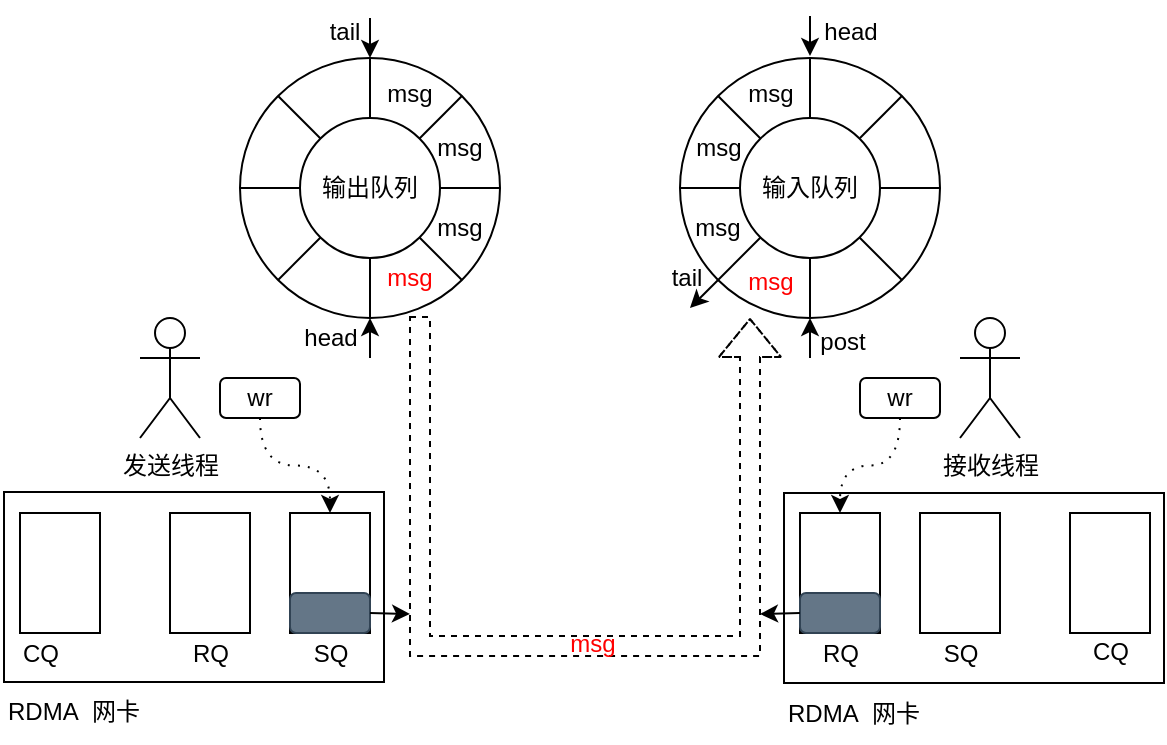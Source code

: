 <mxfile version="26.0.16">
  <diagram name="第 1 页" id="YeQzA3VN7lqJCAd1dvJA">
    <mxGraphModel dx="826" dy="599" grid="1" gridSize="10" guides="1" tooltips="1" connect="1" arrows="1" fold="1" page="1" pageScale="1" pageWidth="827" pageHeight="1169" math="0" shadow="0">
      <root>
        <mxCell id="0" />
        <mxCell id="1" parent="0" />
        <mxCell id="f0N6z-LW5dwgBqCQh4tM-8" value="" style="rounded=0;whiteSpace=wrap;html=1;" vertex="1" parent="1">
          <mxGeometry x="82" y="497" width="190" height="95" as="geometry" />
        </mxCell>
        <mxCell id="f0N6z-LW5dwgBqCQh4tM-9" value="" style="rounded=0;whiteSpace=wrap;html=1;" vertex="1" parent="1">
          <mxGeometry x="472" y="497.5" width="190" height="95" as="geometry" />
        </mxCell>
        <mxCell id="zhyjI7YGJZxHxWYPxkIr-2" value="" style="ellipse;whiteSpace=wrap;html=1;aspect=fixed;" parent="1" vertex="1">
          <mxGeometry x="200" y="280" width="130" height="130" as="geometry" />
        </mxCell>
        <mxCell id="zhyjI7YGJZxHxWYPxkIr-1" value="输出队列" style="ellipse;whiteSpace=wrap;html=1;aspect=fixed;" parent="1" vertex="1">
          <mxGeometry x="230" y="310" width="70" height="70" as="geometry" />
        </mxCell>
        <mxCell id="zhyjI7YGJZxHxWYPxkIr-3" value="" style="ellipse;whiteSpace=wrap;html=1;aspect=fixed;" parent="1" vertex="1">
          <mxGeometry x="420" y="280" width="130" height="130" as="geometry" />
        </mxCell>
        <mxCell id="zhyjI7YGJZxHxWYPxkIr-4" value="输入队列" style="ellipse;whiteSpace=wrap;html=1;aspect=fixed;" parent="1" vertex="1">
          <mxGeometry x="450" y="310" width="70" height="70" as="geometry" />
        </mxCell>
        <mxCell id="zhyjI7YGJZxHxWYPxkIr-5" value="" style="endArrow=none;html=1;rounded=0;exitX=0.5;exitY=1;exitDx=0;exitDy=0;entryX=0.5;entryY=1;entryDx=0;entryDy=0;" parent="1" source="zhyjI7YGJZxHxWYPxkIr-2" target="zhyjI7YGJZxHxWYPxkIr-1" edge="1">
          <mxGeometry width="50" height="50" relative="1" as="geometry">
            <mxPoint x="220" y="390" as="sourcePoint" />
            <mxPoint x="270" y="340" as="targetPoint" />
          </mxGeometry>
        </mxCell>
        <mxCell id="zhyjI7YGJZxHxWYPxkIr-6" value="" style="endArrow=none;html=1;rounded=0;entryX=1;entryY=1;entryDx=0;entryDy=0;exitX=1;exitY=1;exitDx=0;exitDy=0;" parent="1" source="zhyjI7YGJZxHxWYPxkIr-1" target="zhyjI7YGJZxHxWYPxkIr-2" edge="1">
          <mxGeometry width="50" height="50" relative="1" as="geometry">
            <mxPoint x="280" y="520" as="sourcePoint" />
            <mxPoint x="330" y="470" as="targetPoint" />
          </mxGeometry>
        </mxCell>
        <mxCell id="zhyjI7YGJZxHxWYPxkIr-7" value="" style="rounded=0;whiteSpace=wrap;html=1;" parent="1" vertex="1">
          <mxGeometry x="165" y="507.5" width="40" height="60" as="geometry" />
        </mxCell>
        <mxCell id="zhyjI7YGJZxHxWYPxkIr-8" value="" style="rounded=0;whiteSpace=wrap;html=1;" parent="1" vertex="1">
          <mxGeometry x="225" y="507.5" width="40" height="60" as="geometry" />
        </mxCell>
        <mxCell id="zhyjI7YGJZxHxWYPxkIr-11" value="" style="rounded=0;whiteSpace=wrap;html=1;" parent="1" vertex="1">
          <mxGeometry x="480" y="507.5" width="40" height="60" as="geometry" />
        </mxCell>
        <mxCell id="zhyjI7YGJZxHxWYPxkIr-12" value="" style="rounded=0;whiteSpace=wrap;html=1;" parent="1" vertex="1">
          <mxGeometry x="540" y="507.5" width="40" height="60" as="geometry" />
        </mxCell>
        <mxCell id="zhyjI7YGJZxHxWYPxkIr-13" value="SQ" style="text;html=1;align=center;verticalAlign=middle;resizable=0;points=[];autosize=1;strokeColor=none;fillColor=none;" parent="1" vertex="1">
          <mxGeometry x="225" y="562.5" width="40" height="30" as="geometry" />
        </mxCell>
        <mxCell id="zhyjI7YGJZxHxWYPxkIr-14" value="RQ" style="text;html=1;align=center;verticalAlign=middle;resizable=0;points=[];autosize=1;strokeColor=none;fillColor=none;" parent="1" vertex="1">
          <mxGeometry x="165" y="562.5" width="40" height="30" as="geometry" />
        </mxCell>
        <mxCell id="zhyjI7YGJZxHxWYPxkIr-15" value="SQ" style="text;html=1;align=center;verticalAlign=middle;resizable=0;points=[];autosize=1;strokeColor=none;fillColor=none;" parent="1" vertex="1">
          <mxGeometry x="540" y="562.5" width="40" height="30" as="geometry" />
        </mxCell>
        <mxCell id="zhyjI7YGJZxHxWYPxkIr-16" value="RQ" style="text;html=1;align=center;verticalAlign=middle;resizable=0;points=[];autosize=1;strokeColor=none;fillColor=none;" parent="1" vertex="1">
          <mxGeometry x="480" y="562.5" width="40" height="30" as="geometry" />
        </mxCell>
        <mxCell id="zhyjI7YGJZxHxWYPxkIr-18" value="" style="endArrow=none;html=1;rounded=0;exitX=1;exitY=0.5;exitDx=0;exitDy=0;entryX=1;entryY=0.5;entryDx=0;entryDy=0;" parent="1" source="zhyjI7YGJZxHxWYPxkIr-2" target="zhyjI7YGJZxHxWYPxkIr-1" edge="1">
          <mxGeometry width="50" height="50" relative="1" as="geometry">
            <mxPoint x="390" y="470" as="sourcePoint" />
            <mxPoint x="440" y="420" as="targetPoint" />
          </mxGeometry>
        </mxCell>
        <mxCell id="zhyjI7YGJZxHxWYPxkIr-19" value="" style="endArrow=none;html=1;rounded=0;entryX=0.5;entryY=1;entryDx=0;entryDy=0;exitX=0.5;exitY=1;exitDx=0;exitDy=0;" parent="1" source="zhyjI7YGJZxHxWYPxkIr-4" target="zhyjI7YGJZxHxWYPxkIr-3" edge="1">
          <mxGeometry width="50" height="50" relative="1" as="geometry">
            <mxPoint x="360" y="510" as="sourcePoint" />
            <mxPoint x="410" y="460" as="targetPoint" />
          </mxGeometry>
        </mxCell>
        <mxCell id="zhyjI7YGJZxHxWYPxkIr-20" value="" style="endArrow=none;html=1;rounded=0;entryX=1;entryY=1;entryDx=0;entryDy=0;exitX=1;exitY=1;exitDx=0;exitDy=0;" parent="1" source="zhyjI7YGJZxHxWYPxkIr-3" target="zhyjI7YGJZxHxWYPxkIr-4" edge="1">
          <mxGeometry width="50" height="50" relative="1" as="geometry">
            <mxPoint x="530" y="480" as="sourcePoint" />
            <mxPoint x="580" y="430" as="targetPoint" />
          </mxGeometry>
        </mxCell>
        <mxCell id="zhyjI7YGJZxHxWYPxkIr-22" value="" style="endArrow=none;html=1;rounded=0;entryX=1;entryY=0.5;entryDx=0;entryDy=0;exitX=1;exitY=0.5;exitDx=0;exitDy=0;" parent="1" source="zhyjI7YGJZxHxWYPxkIr-4" target="zhyjI7YGJZxHxWYPxkIr-3" edge="1">
          <mxGeometry width="50" height="50" relative="1" as="geometry">
            <mxPoint x="560" y="470" as="sourcePoint" />
            <mxPoint x="610" y="420" as="targetPoint" />
          </mxGeometry>
        </mxCell>
        <mxCell id="zhyjI7YGJZxHxWYPxkIr-23" value="" style="rounded=1;whiteSpace=wrap;html=1;fillColor=#647687;fontColor=#ffffff;strokeColor=#314354;" parent="1" vertex="1">
          <mxGeometry x="225" y="547.5" width="40" height="20" as="geometry" />
        </mxCell>
        <mxCell id="zhyjI7YGJZxHxWYPxkIr-24" value="" style="rounded=1;whiteSpace=wrap;html=1;fillColor=#647687;fontColor=#ffffff;strokeColor=#314354;" parent="1" vertex="1">
          <mxGeometry x="480" y="547.5" width="40" height="20" as="geometry" />
        </mxCell>
        <mxCell id="zhyjI7YGJZxHxWYPxkIr-25" value="" style="endArrow=none;html=1;rounded=0;exitX=1;exitY=0;exitDx=0;exitDy=0;entryX=1;entryY=0;entryDx=0;entryDy=0;" parent="1" source="zhyjI7YGJZxHxWYPxkIr-1" target="zhyjI7YGJZxHxWYPxkIr-2" edge="1">
          <mxGeometry width="50" height="50" relative="1" as="geometry">
            <mxPoint x="380" y="420" as="sourcePoint" />
            <mxPoint x="430" y="370" as="targetPoint" />
          </mxGeometry>
        </mxCell>
        <mxCell id="zhyjI7YGJZxHxWYPxkIr-26" value="" style="endArrow=none;html=1;rounded=0;entryX=0;entryY=1;entryDx=0;entryDy=0;exitX=0;exitY=1;exitDx=0;exitDy=0;" parent="1" source="zhyjI7YGJZxHxWYPxkIr-1" target="zhyjI7YGJZxHxWYPxkIr-2" edge="1">
          <mxGeometry width="50" height="50" relative="1" as="geometry">
            <mxPoint x="110" y="520" as="sourcePoint" />
            <mxPoint x="160" y="470" as="targetPoint" />
          </mxGeometry>
        </mxCell>
        <mxCell id="zhyjI7YGJZxHxWYPxkIr-27" value="" style="endArrow=none;html=1;rounded=0;entryX=0;entryY=0.5;entryDx=0;entryDy=0;exitX=0;exitY=0.5;exitDx=0;exitDy=0;" parent="1" source="zhyjI7YGJZxHxWYPxkIr-1" target="zhyjI7YGJZxHxWYPxkIr-2" edge="1">
          <mxGeometry width="50" height="50" relative="1" as="geometry">
            <mxPoint x="90" y="430" as="sourcePoint" />
            <mxPoint x="140" y="380" as="targetPoint" />
          </mxGeometry>
        </mxCell>
        <mxCell id="zhyjI7YGJZxHxWYPxkIr-28" value="" style="endArrow=none;html=1;rounded=0;entryX=0;entryY=0;entryDx=0;entryDy=0;exitX=0;exitY=0;exitDx=0;exitDy=0;" parent="1" source="zhyjI7YGJZxHxWYPxkIr-1" target="zhyjI7YGJZxHxWYPxkIr-2" edge="1">
          <mxGeometry width="50" height="50" relative="1" as="geometry">
            <mxPoint x="110" y="370" as="sourcePoint" />
            <mxPoint x="160" y="320" as="targetPoint" />
          </mxGeometry>
        </mxCell>
        <mxCell id="zhyjI7YGJZxHxWYPxkIr-29" value="" style="endArrow=none;html=1;rounded=0;entryX=0.5;entryY=0;entryDx=0;entryDy=0;exitX=0.5;exitY=0;exitDx=0;exitDy=0;" parent="1" source="zhyjI7YGJZxHxWYPxkIr-1" target="zhyjI7YGJZxHxWYPxkIr-2" edge="1">
          <mxGeometry width="50" height="50" relative="1" as="geometry">
            <mxPoint x="150" y="320" as="sourcePoint" />
            <mxPoint x="200" y="270" as="targetPoint" />
          </mxGeometry>
        </mxCell>
        <mxCell id="zhyjI7YGJZxHxWYPxkIr-30" value="" style="endArrow=none;html=1;rounded=0;entryX=0;entryY=1;entryDx=0;entryDy=0;exitX=0;exitY=1;exitDx=0;exitDy=0;" parent="1" source="zhyjI7YGJZxHxWYPxkIr-4" target="zhyjI7YGJZxHxWYPxkIr-3" edge="1">
          <mxGeometry width="50" height="50" relative="1" as="geometry">
            <mxPoint x="280" y="490" as="sourcePoint" />
            <mxPoint x="330" y="440" as="targetPoint" />
          </mxGeometry>
        </mxCell>
        <mxCell id="zhyjI7YGJZxHxWYPxkIr-31" value="" style="endArrow=none;html=1;rounded=0;entryX=0;entryY=0.5;entryDx=0;entryDy=0;exitX=0;exitY=0.5;exitDx=0;exitDy=0;" parent="1" source="zhyjI7YGJZxHxWYPxkIr-3" target="zhyjI7YGJZxHxWYPxkIr-4" edge="1">
          <mxGeometry width="50" height="50" relative="1" as="geometry">
            <mxPoint x="340" y="460" as="sourcePoint" />
            <mxPoint x="390" y="410" as="targetPoint" />
          </mxGeometry>
        </mxCell>
        <mxCell id="zhyjI7YGJZxHxWYPxkIr-32" value="" style="endArrow=none;html=1;rounded=0;entryX=0;entryY=0;entryDx=0;entryDy=0;exitX=0;exitY=0;exitDx=0;exitDy=0;" parent="1" source="zhyjI7YGJZxHxWYPxkIr-4" target="zhyjI7YGJZxHxWYPxkIr-3" edge="1">
          <mxGeometry width="50" height="50" relative="1" as="geometry">
            <mxPoint x="320" y="450" as="sourcePoint" />
            <mxPoint x="370" y="400" as="targetPoint" />
          </mxGeometry>
        </mxCell>
        <mxCell id="zhyjI7YGJZxHxWYPxkIr-33" value="" style="endArrow=none;html=1;rounded=0;entryX=0.5;entryY=0;entryDx=0;entryDy=0;exitX=0.5;exitY=0;exitDx=0;exitDy=0;" parent="1" source="zhyjI7YGJZxHxWYPxkIr-4" target="zhyjI7YGJZxHxWYPxkIr-3" edge="1">
          <mxGeometry width="50" height="50" relative="1" as="geometry">
            <mxPoint x="320" y="450" as="sourcePoint" />
            <mxPoint x="370" y="400" as="targetPoint" />
          </mxGeometry>
        </mxCell>
        <mxCell id="zhyjI7YGJZxHxWYPxkIr-34" value="" style="endArrow=none;html=1;rounded=0;entryX=1;entryY=0;entryDx=0;entryDy=0;" parent="1" target="zhyjI7YGJZxHxWYPxkIr-3" edge="1">
          <mxGeometry width="50" height="50" relative="1" as="geometry">
            <mxPoint x="510" y="320" as="sourcePoint" />
            <mxPoint x="390" y="450" as="targetPoint" />
          </mxGeometry>
        </mxCell>
        <mxCell id="zhyjI7YGJZxHxWYPxkIr-35" value="发送线程" style="shape=umlActor;verticalLabelPosition=bottom;verticalAlign=top;html=1;outlineConnect=0;" parent="1" vertex="1">
          <mxGeometry x="150" y="410" width="30" height="60" as="geometry" />
        </mxCell>
        <mxCell id="zhyjI7YGJZxHxWYPxkIr-36" value="接收线程" style="shape=umlActor;verticalLabelPosition=bottom;verticalAlign=top;html=1;outlineConnect=0;" parent="1" vertex="1">
          <mxGeometry x="560" y="410" width="30" height="60" as="geometry" />
        </mxCell>
        <mxCell id="f0N6z-LW5dwgBqCQh4tM-1" value="" style="rounded=0;whiteSpace=wrap;html=1;" vertex="1" parent="1">
          <mxGeometry x="90" y="507.5" width="40" height="60" as="geometry" />
        </mxCell>
        <mxCell id="f0N6z-LW5dwgBqCQh4tM-2" value="" style="rounded=0;whiteSpace=wrap;html=1;" vertex="1" parent="1">
          <mxGeometry x="615" y="507.5" width="40" height="60" as="geometry" />
        </mxCell>
        <mxCell id="f0N6z-LW5dwgBqCQh4tM-5" value="wr" style="rounded=1;whiteSpace=wrap;html=1;" vertex="1" parent="1">
          <mxGeometry x="190" y="440" width="40" height="20" as="geometry" />
        </mxCell>
        <mxCell id="f0N6z-LW5dwgBqCQh4tM-6" value="CQ" style="text;html=1;align=center;verticalAlign=middle;resizable=0;points=[];autosize=1;strokeColor=none;fillColor=none;" vertex="1" parent="1">
          <mxGeometry x="80" y="562.5" width="40" height="30" as="geometry" />
        </mxCell>
        <mxCell id="f0N6z-LW5dwgBqCQh4tM-7" value="CQ" style="text;html=1;align=center;verticalAlign=middle;resizable=0;points=[];autosize=1;strokeColor=none;fillColor=none;" vertex="1" parent="1">
          <mxGeometry x="615" y="562" width="40" height="30" as="geometry" />
        </mxCell>
        <mxCell id="f0N6z-LW5dwgBqCQh4tM-10" value="RDMA&amp;nbsp; 网卡" style="text;html=1;align=center;verticalAlign=middle;whiteSpace=wrap;rounded=0;" vertex="1" parent="1">
          <mxGeometry x="82" y="592" width="70" height="30" as="geometry" />
        </mxCell>
        <mxCell id="f0N6z-LW5dwgBqCQh4tM-12" value="RDMA&amp;nbsp; 网卡" style="text;html=1;align=center;verticalAlign=middle;whiteSpace=wrap;rounded=0;" vertex="1" parent="1">
          <mxGeometry x="472" y="592.5" width="70" height="30" as="geometry" />
        </mxCell>
        <mxCell id="f0N6z-LW5dwgBqCQh4tM-16" value="wr" style="rounded=1;whiteSpace=wrap;html=1;" vertex="1" parent="1">
          <mxGeometry x="510" y="440" width="40" height="20" as="geometry" />
        </mxCell>
        <mxCell id="f0N6z-LW5dwgBqCQh4tM-19" value="" style="endArrow=classic;html=1;rounded=0;entryX=0.5;entryY=0;entryDx=0;entryDy=0;" edge="1" parent="1" target="zhyjI7YGJZxHxWYPxkIr-2">
          <mxGeometry width="50" height="50" relative="1" as="geometry">
            <mxPoint x="265" y="260" as="sourcePoint" />
            <mxPoint x="265" y="250" as="targetPoint" />
          </mxGeometry>
        </mxCell>
        <mxCell id="f0N6z-LW5dwgBqCQh4tM-20" value="tail" style="text;html=1;align=center;verticalAlign=middle;resizable=0;points=[];autosize=1;strokeColor=none;fillColor=none;" vertex="1" parent="1">
          <mxGeometry x="232" y="252" width="40" height="30" as="geometry" />
        </mxCell>
        <mxCell id="f0N6z-LW5dwgBqCQh4tM-21" value="" style="endArrow=classic;html=1;rounded=0;" edge="1" parent="1">
          <mxGeometry width="50" height="50" relative="1" as="geometry">
            <mxPoint x="265" y="430" as="sourcePoint" />
            <mxPoint x="265" y="410" as="targetPoint" />
          </mxGeometry>
        </mxCell>
        <mxCell id="f0N6z-LW5dwgBqCQh4tM-22" value="head" style="text;html=1;align=center;verticalAlign=middle;resizable=0;points=[];autosize=1;strokeColor=none;fillColor=none;" vertex="1" parent="1">
          <mxGeometry x="220" y="405" width="50" height="30" as="geometry" />
        </mxCell>
        <mxCell id="f0N6z-LW5dwgBqCQh4tM-24" value="" style="endArrow=classic;html=1;rounded=0;" edge="1" parent="1">
          <mxGeometry width="50" height="50" relative="1" as="geometry">
            <mxPoint x="485" y="259" as="sourcePoint" />
            <mxPoint x="485" y="279" as="targetPoint" />
          </mxGeometry>
        </mxCell>
        <mxCell id="f0N6z-LW5dwgBqCQh4tM-27" value="&lt;font style=&quot;color: rgb(255, 0, 0);&quot;&gt;msg&lt;/font&gt;" style="text;html=1;align=center;verticalAlign=middle;whiteSpace=wrap;rounded=0;" vertex="1" parent="1">
          <mxGeometry x="255" y="375" width="60" height="30" as="geometry" />
        </mxCell>
        <mxCell id="f0N6z-LW5dwgBqCQh4tM-28" value="head" style="text;html=1;align=center;verticalAlign=middle;resizable=0;points=[];autosize=1;strokeColor=none;fillColor=none;" vertex="1" parent="1">
          <mxGeometry x="480" y="252" width="50" height="30" as="geometry" />
        </mxCell>
        <mxCell id="f0N6z-LW5dwgBqCQh4tM-30" value="msg" style="text;html=1;align=center;verticalAlign=middle;whiteSpace=wrap;rounded=0;" vertex="1" parent="1">
          <mxGeometry x="280" y="350" width="60" height="30" as="geometry" />
        </mxCell>
        <mxCell id="f0N6z-LW5dwgBqCQh4tM-31" value="msg" style="text;html=1;align=center;verticalAlign=middle;whiteSpace=wrap;rounded=0;" vertex="1" parent="1">
          <mxGeometry x="280" y="310" width="60" height="30" as="geometry" />
        </mxCell>
        <mxCell id="f0N6z-LW5dwgBqCQh4tM-32" value="msg" style="text;html=1;align=center;verticalAlign=middle;whiteSpace=wrap;rounded=0;" vertex="1" parent="1">
          <mxGeometry x="255" y="283" width="60" height="30" as="geometry" />
        </mxCell>
        <mxCell id="f0N6z-LW5dwgBqCQh4tM-33" value="" style="endArrow=classic;html=1;rounded=0;" edge="1" parent="1">
          <mxGeometry width="50" height="50" relative="1" as="geometry">
            <mxPoint x="485" y="430" as="sourcePoint" />
            <mxPoint x="485" y="410" as="targetPoint" />
          </mxGeometry>
        </mxCell>
        <mxCell id="f0N6z-LW5dwgBqCQh4tM-34" value="post" style="text;html=1;align=center;verticalAlign=middle;resizable=0;points=[];autosize=1;strokeColor=none;fillColor=none;" vertex="1" parent="1">
          <mxGeometry x="476" y="407" width="50" height="30" as="geometry" />
        </mxCell>
        <mxCell id="f0N6z-LW5dwgBqCQh4tM-35" value="msg" style="text;html=1;align=center;verticalAlign=middle;resizable=0;points=[];autosize=1;strokeColor=none;fillColor=none;" vertex="1" parent="1">
          <mxGeometry x="440" y="283" width="50" height="30" as="geometry" />
        </mxCell>
        <mxCell id="f0N6z-LW5dwgBqCQh4tM-36" value="msg" style="text;html=1;align=center;verticalAlign=middle;resizable=0;points=[];autosize=1;strokeColor=none;fillColor=none;" vertex="1" parent="1">
          <mxGeometry x="414" y="310" width="50" height="30" as="geometry" />
        </mxCell>
        <mxCell id="f0N6z-LW5dwgBqCQh4tM-37" value="" style="endArrow=classic;html=1;rounded=0;exitX=0.5;exitY=1;exitDx=0;exitDy=0;entryX=0.5;entryY=0;entryDx=0;entryDy=0;edgeStyle=orthogonalEdgeStyle;curved=1;dashed=1;dashPattern=1 4;" edge="1" parent="1" source="f0N6z-LW5dwgBqCQh4tM-5" target="zhyjI7YGJZxHxWYPxkIr-8">
          <mxGeometry width="50" height="50" relative="1" as="geometry">
            <mxPoint x="320" y="500" as="sourcePoint" />
            <mxPoint x="370" y="450" as="targetPoint" />
          </mxGeometry>
        </mxCell>
        <mxCell id="f0N6z-LW5dwgBqCQh4tM-38" value="" style="endArrow=classic;html=1;rounded=0;exitX=0.5;exitY=1;exitDx=0;exitDy=0;entryX=0.5;entryY=0;entryDx=0;entryDy=0;edgeStyle=orthogonalEdgeStyle;curved=1;dashed=1;dashPattern=1 4;" edge="1" parent="1" source="f0N6z-LW5dwgBqCQh4tM-16" target="zhyjI7YGJZxHxWYPxkIr-11">
          <mxGeometry width="50" height="50" relative="1" as="geometry">
            <mxPoint x="320" y="530" as="sourcePoint" />
            <mxPoint x="370" y="480" as="targetPoint" />
          </mxGeometry>
        </mxCell>
        <mxCell id="f0N6z-LW5dwgBqCQh4tM-40" value="" style="shape=flexArrow;endArrow=classic;html=1;rounded=0;exitX=0.5;exitY=1;exitDx=0;exitDy=0;dashed=1;" edge="1" parent="1">
          <mxGeometry width="50" height="50" relative="1" as="geometry">
            <mxPoint x="290" y="409" as="sourcePoint" />
            <mxPoint x="455" y="410" as="targetPoint" />
            <Array as="points">
              <mxPoint x="290" y="574" />
              <mxPoint x="455" y="574" />
            </Array>
          </mxGeometry>
        </mxCell>
        <mxCell id="f0N6z-LW5dwgBqCQh4tM-41" value="msg" style="text;html=1;align=center;verticalAlign=middle;whiteSpace=wrap;rounded=0;" vertex="1" parent="1">
          <mxGeometry x="409" y="350" width="60" height="30" as="geometry" />
        </mxCell>
        <mxCell id="f0N6z-LW5dwgBqCQh4tM-42" value="&lt;font style=&quot;color: rgb(255, 0, 0);&quot;&gt;msg&lt;/font&gt;" style="text;html=1;align=center;verticalAlign=middle;resizable=0;points=[];autosize=1;strokeColor=none;fillColor=none;" vertex="1" parent="1">
          <mxGeometry x="440" y="377" width="50" height="30" as="geometry" />
        </mxCell>
        <mxCell id="f0N6z-LW5dwgBqCQh4tM-44" value="&lt;font style=&quot;color: rgb(255, 0, 0);&quot;&gt;msg&lt;/font&gt;" style="text;html=1;align=center;verticalAlign=middle;resizable=0;points=[];autosize=1;strokeColor=none;fillColor=none;" vertex="1" parent="1">
          <mxGeometry x="351" y="557.5" width="50" height="30" as="geometry" />
        </mxCell>
        <mxCell id="f0N6z-LW5dwgBqCQh4tM-48" value="" style="endArrow=classic;html=1;rounded=0;exitX=0;exitY=1;exitDx=0;exitDy=0;entryX=1;entryY=0;entryDx=0;entryDy=0;" edge="1" parent="1" source="zhyjI7YGJZxHxWYPxkIr-3">
          <mxGeometry width="50" height="50" relative="1" as="geometry">
            <mxPoint x="340" y="450" as="sourcePoint" />
            <mxPoint x="425.0" y="405.0" as="targetPoint" />
          </mxGeometry>
        </mxCell>
        <mxCell id="f0N6z-LW5dwgBqCQh4tM-50" value="tail" style="text;html=1;align=center;verticalAlign=middle;resizable=0;points=[];autosize=1;strokeColor=none;fillColor=none;" vertex="1" parent="1">
          <mxGeometry x="403" y="375" width="40" height="30" as="geometry" />
        </mxCell>
        <mxCell id="f0N6z-LW5dwgBqCQh4tM-51" value="" style="endArrow=classic;html=1;rounded=0;exitX=1;exitY=0.5;exitDx=0;exitDy=0;" edge="1" parent="1" source="zhyjI7YGJZxHxWYPxkIr-23">
          <mxGeometry width="50" height="50" relative="1" as="geometry">
            <mxPoint x="260" y="670" as="sourcePoint" />
            <mxPoint x="285" y="558" as="targetPoint" />
          </mxGeometry>
        </mxCell>
        <mxCell id="f0N6z-LW5dwgBqCQh4tM-52" value="" style="endArrow=classic;html=1;rounded=0;exitX=0;exitY=0.5;exitDx=0;exitDy=0;" edge="1" parent="1" source="zhyjI7YGJZxHxWYPxkIr-24">
          <mxGeometry width="50" height="50" relative="1" as="geometry">
            <mxPoint x="380" y="680" as="sourcePoint" />
            <mxPoint x="460" y="558" as="targetPoint" />
          </mxGeometry>
        </mxCell>
      </root>
    </mxGraphModel>
  </diagram>
</mxfile>
